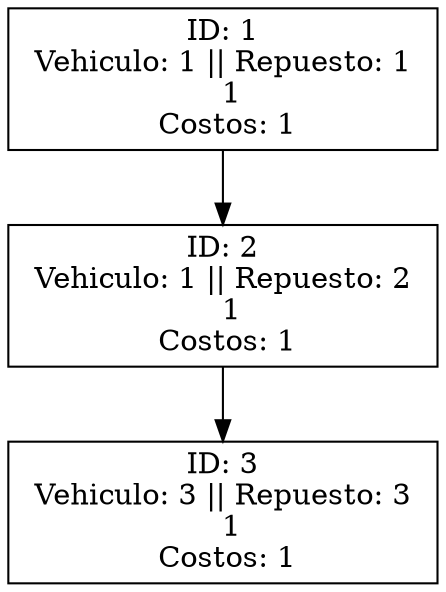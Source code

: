 digraph G {
  rankdir=TB;
  1 [label="ID: 1\n Vehiculo: 1 || Repuesto: 1 \n  1\n Costos: 1"shape=box];
    1 -> 2;
  2 [label="ID: 2\n Vehiculo: 1 || Repuesto: 2 \n  1\n Costos: 1"shape=box];
    2 -> 3;
  3 [label="ID: 3\n Vehiculo: 3 || Repuesto: 3 \n  1\n Costos: 1"shape=box];
}
